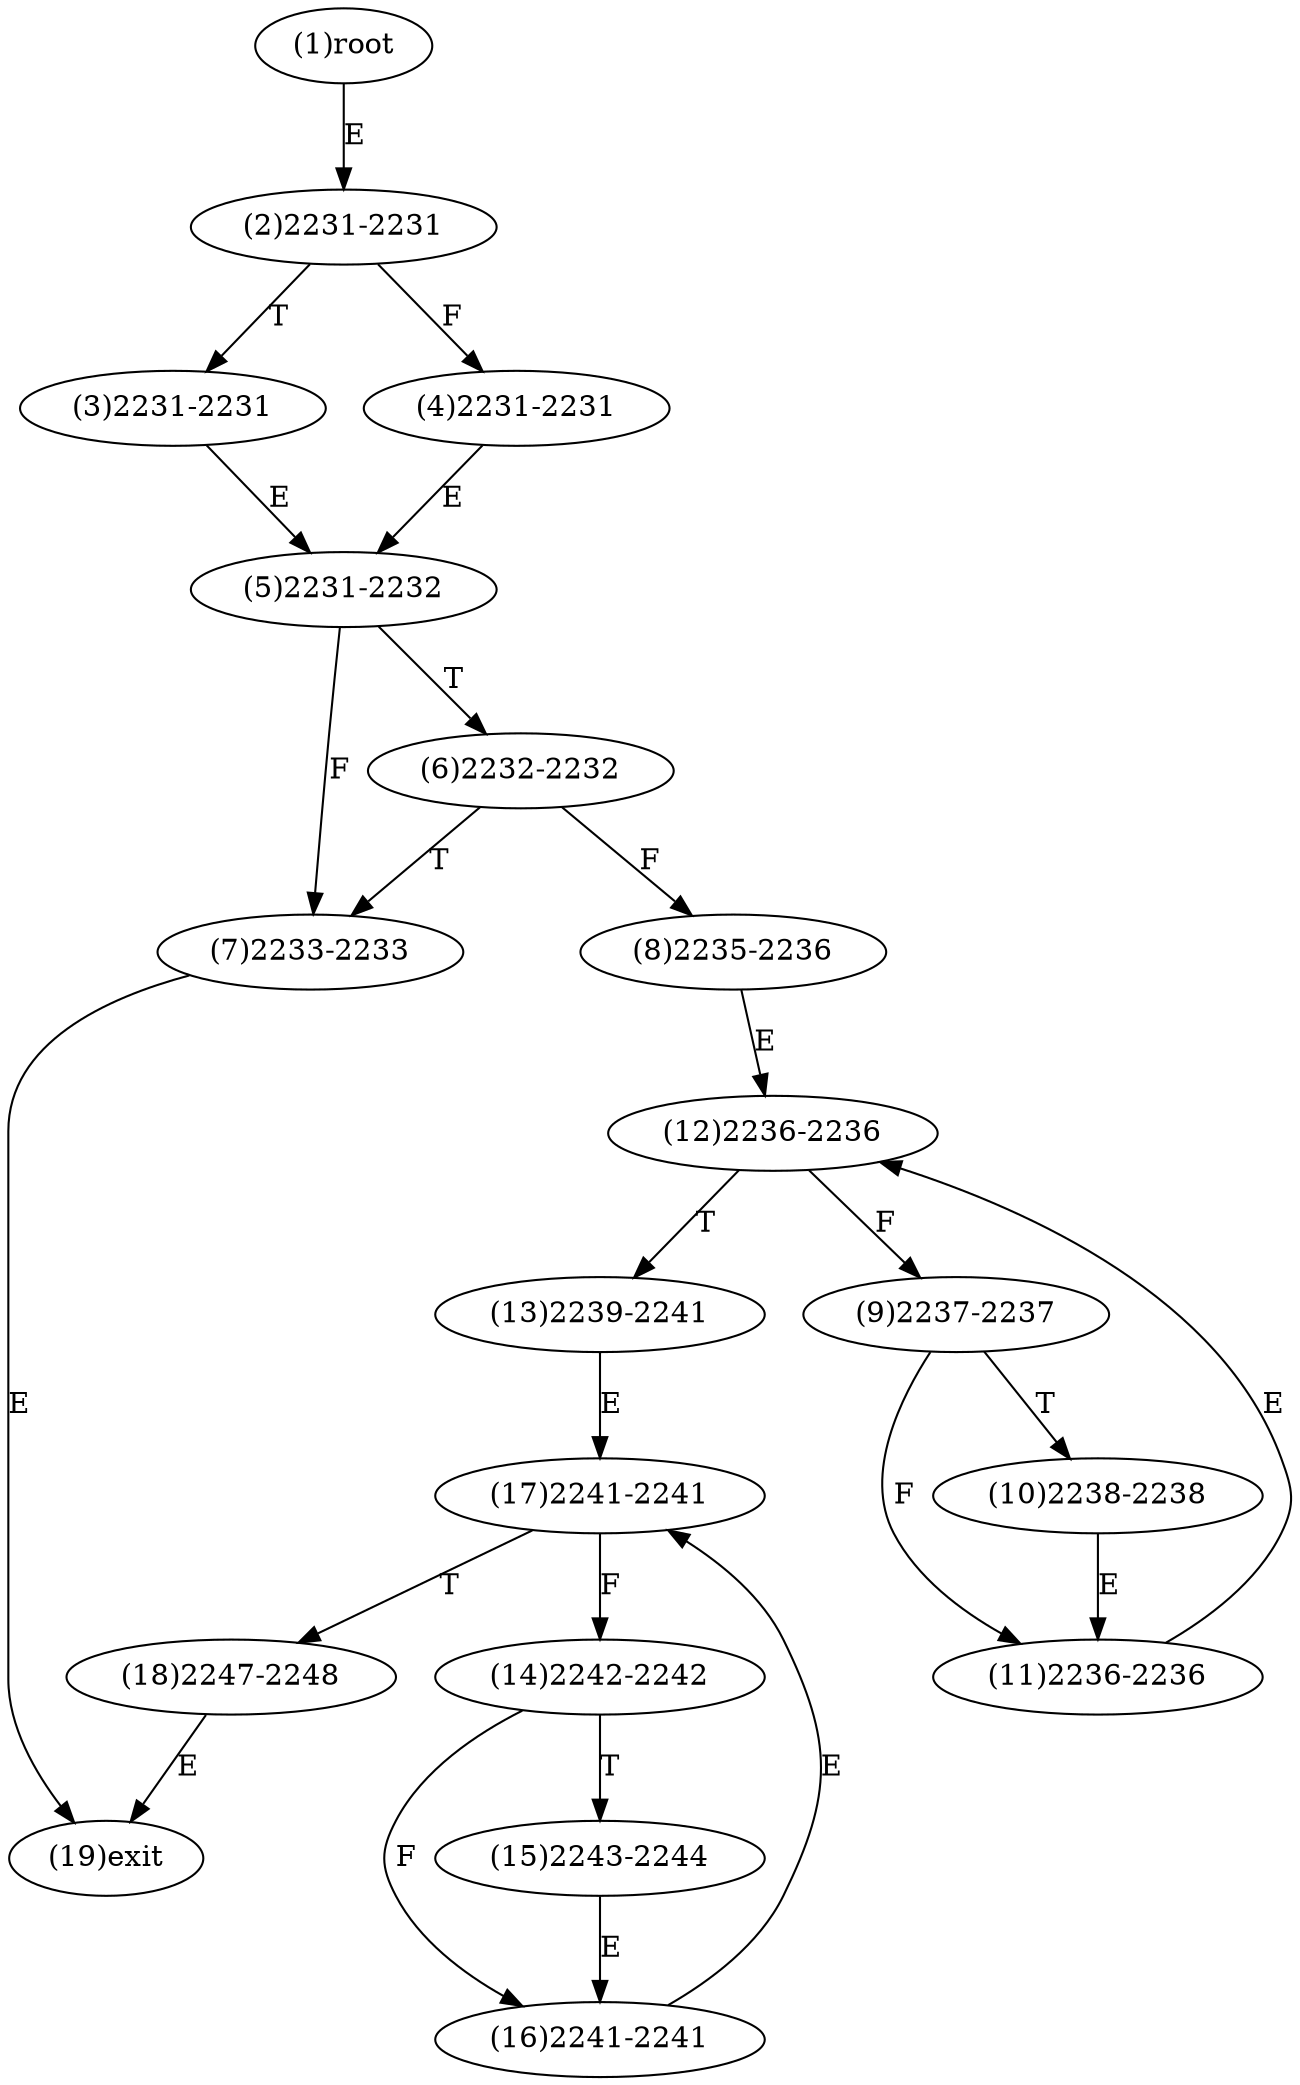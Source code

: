 digraph "" { 
1[ label="(1)root"];
2[ label="(2)2231-2231"];
3[ label="(3)2231-2231"];
4[ label="(4)2231-2231"];
5[ label="(5)2231-2232"];
6[ label="(6)2232-2232"];
7[ label="(7)2233-2233"];
8[ label="(8)2235-2236"];
9[ label="(9)2237-2237"];
10[ label="(10)2238-2238"];
11[ label="(11)2236-2236"];
12[ label="(12)2236-2236"];
13[ label="(13)2239-2241"];
14[ label="(14)2242-2242"];
15[ label="(15)2243-2244"];
17[ label="(17)2241-2241"];
16[ label="(16)2241-2241"];
19[ label="(19)exit"];
18[ label="(18)2247-2248"];
1->2[ label="E"];
2->4[ label="F"];
2->3[ label="T"];
3->5[ label="E"];
4->5[ label="E"];
5->7[ label="F"];
5->6[ label="T"];
6->8[ label="F"];
6->7[ label="T"];
7->19[ label="E"];
8->12[ label="E"];
9->11[ label="F"];
9->10[ label="T"];
10->11[ label="E"];
11->12[ label="E"];
12->9[ label="F"];
12->13[ label="T"];
13->17[ label="E"];
14->16[ label="F"];
14->15[ label="T"];
15->16[ label="E"];
16->17[ label="E"];
17->14[ label="F"];
17->18[ label="T"];
18->19[ label="E"];
}